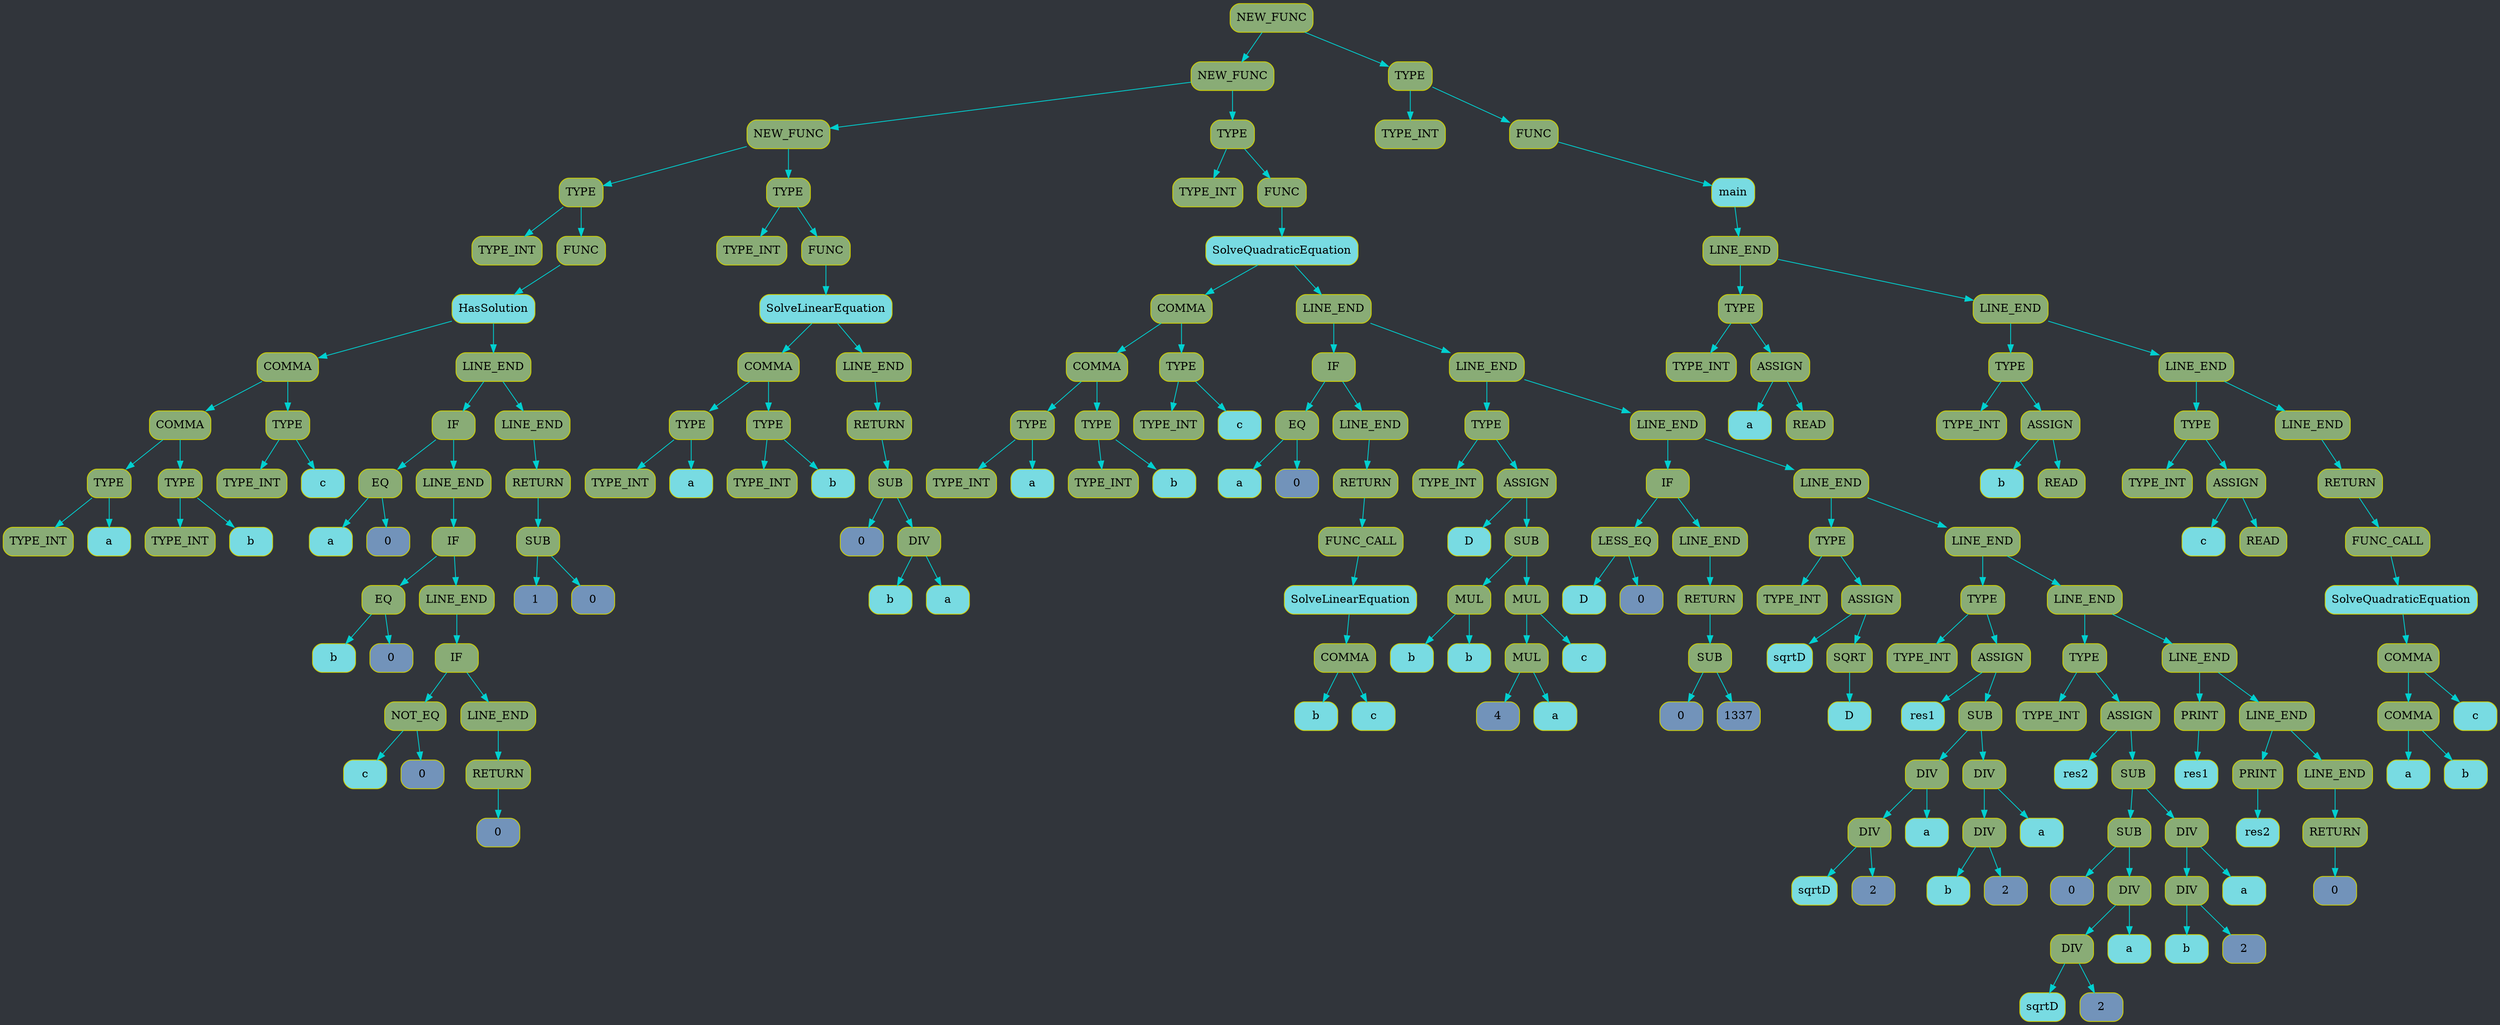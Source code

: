 digraph G{
rankdir=TB;
graph [bgcolor="#31353b"];
edge[color="#00D0D0"];
node0x133904170[shape=Mrecord, style=filled, fillcolor="#89AC76", label = "NEW_FUNC", color = "#D0D000"];
node0x1338043b0[shape=Mrecord, style=filled, fillcolor="#89AC76", label = "NEW_FUNC", color = "#D0D000"];
node0x132613540[shape=Mrecord, style=filled, fillcolor="#89AC76", label = "NEW_FUNC", color = "#D0D000"];
node0x1326139c0[shape=Mrecord, style=filled, fillcolor="#89AC76", label = "TYPE", color = "#D0D000"];
node0x132708950[shape=Mrecord, style=filled, fillcolor="#89AC76", label = "TYPE_INT", color = "#D0D000"];
node0x1327089a0[shape=Mrecord, style=filled, fillcolor="#89AC76", label = "FUNC", color = "#D0D000"];
node0x132708980[shape=Mrecord, style=filled, fillcolor="#78DBE2", label = "HasSolution", color = "#D0D000"];
node0x132708b30[shape=Mrecord, style=filled, fillcolor="#89AC76", label = "COMMA", color = "#D0D000"];
node0x132708aa0[shape=Mrecord, style=filled, fillcolor="#89AC76", label = "COMMA", color = "#D0D000"];
node0x132708a10[shape=Mrecord, style=filled, fillcolor="#89AC76", label = "TYPE", color = "#D0D000"];
node0x1327089c0[shape=Mrecord, style=filled, fillcolor="#89AC76", label = "TYPE_INT", color = "#D0D000"];
node0x1327089f0[shape=Mrecord, style=filled, fillcolor="#78DBE2", label = "a", color = "#D0D000"];
node0x132708a80[shape=Mrecord, style=filled, fillcolor="#89AC76", label = "TYPE", color = "#D0D000"];
node0x132708a30[shape=Mrecord, style=filled, fillcolor="#89AC76", label = "TYPE_INT", color = "#D0D000"];
node0x132708a60[shape=Mrecord, style=filled, fillcolor="#78DBE2", label = "b", color = "#D0D000"];
node0x132708b10[shape=Mrecord, style=filled, fillcolor="#89AC76", label = "TYPE", color = "#D0D000"];
node0x132708ac0[shape=Mrecord, style=filled, fillcolor="#89AC76", label = "TYPE_INT", color = "#D0D000"];
node0x132708af0[shape=Mrecord, style=filled, fillcolor="#78DBE2", label = "c", color = "#D0D000"];
node0x132708b50[shape=Mrecord, style=filled, fillcolor="#89AC76", label = "LINE_END", color = "#D0D000"];
node0x132613950[shape=Mrecord, style=filled, fillcolor="#89AC76", label = "IF", color = "#D0D000"];
node0x132708bc0[shape=Mrecord, style=filled, fillcolor="#89AC76", label = "EQ", color = "#D0D000"];
node0x132708b80[shape=Mrecord, style=filled, fillcolor="#78DBE2", label = "a", color = "#D0D000"];
node0x132708ba0[shape=Mrecord, style=filled, fillcolor="#7293ba", label = "0", color = "#D0D000"];
node0x132708be0[shape=Mrecord, style=filled, fillcolor="#89AC76", label = "LINE_END", color = "#D0D000"];
node0x132613930[shape=Mrecord, style=filled, fillcolor="#89AC76", label = "IF", color = "#D0D000"];
node0x132708c50[shape=Mrecord, style=filled, fillcolor="#89AC76", label = "EQ", color = "#D0D000"];
node0x132708c10[shape=Mrecord, style=filled, fillcolor="#78DBE2", label = "b", color = "#D0D000"];
node0x132708c30[shape=Mrecord, style=filled, fillcolor="#7293ba", label = "0", color = "#D0D000"];
node0x132708c70[shape=Mrecord, style=filled, fillcolor="#89AC76", label = "LINE_END", color = "#D0D000"];
node0x132613210[shape=Mrecord, style=filled, fillcolor="#89AC76", label = "IF", color = "#D0D000"];
node0x132708ce0[shape=Mrecord, style=filled, fillcolor="#89AC76", label = "NOT_EQ", color = "#D0D000"];
node0x132708ca0[shape=Mrecord, style=filled, fillcolor="#78DBE2", label = "c", color = "#D0D000"];
node0x132708cc0[shape=Mrecord, style=filled, fillcolor="#7293ba", label = "0", color = "#D0D000"];
node0x132708d00[shape=Mrecord, style=filled, fillcolor="#89AC76", label = "LINE_END", color = "#D0D000"];
node0x1326137e0[shape=Mrecord, style=filled, fillcolor="#89AC76", label = "RETURN", color = "#D0D000"];
node0x1326132c0[shape=Mrecord, style=filled, fillcolor="#7293ba", label = "0", color = "#D0D000"];
node0x132612d70[shape=Mrecord, style=filled, fillcolor="#89AC76", label = "LINE_END", color = "#D0D000"];
node0x1326139a0[shape=Mrecord, style=filled, fillcolor="#89AC76", label = "RETURN", color = "#D0D000"];
node0x132613440[shape=Mrecord, style=filled, fillcolor="#89AC76", label = "SUB", color = "#D0D000"];
node0x132612d90[shape=Mrecord, style=filled, fillcolor="#7293ba", label = "1", color = "#D0D000"];
node0x132613420[shape=Mrecord, style=filled, fillcolor="#7293ba", label = "0", color = "#D0D000"];
node0x132613520[shape=Mrecord, style=filled, fillcolor="#89AC76", label = "TYPE", color = "#D0D000"];
node0x132612910[shape=Mrecord, style=filled, fillcolor="#89AC76", label = "TYPE_INT", color = "#D0D000"];
node0x132613f00[shape=Mrecord, style=filled, fillcolor="#89AC76", label = "FUNC", color = "#D0D000"];
node0x132612950[shape=Mrecord, style=filled, fillcolor="#78DBE2", label = "SolveLinearEquation", color = "#D0D000"];
node0x132613a70[shape=Mrecord, style=filled, fillcolor="#89AC76", label = "COMMA", color = "#D0D000"];
node0x132613830[shape=Mrecord, style=filled, fillcolor="#89AC76", label = "TYPE", color = "#D0D000"];
node0x132613f20[shape=Mrecord, style=filled, fillcolor="#89AC76", label = "TYPE_INT", color = "#D0D000"];
node0x132613f40[shape=Mrecord, style=filled, fillcolor="#78DBE2", label = "a", color = "#D0D000"];
node0x132613890[shape=Mrecord, style=filled, fillcolor="#89AC76", label = "TYPE", color = "#D0D000"];
node0x132613850[shape=Mrecord, style=filled, fillcolor="#89AC76", label = "TYPE_INT", color = "#D0D000"];
node0x132613870[shape=Mrecord, style=filled, fillcolor="#78DBE2", label = "b", color = "#D0D000"];
node0x132613a90[shape=Mrecord, style=filled, fillcolor="#89AC76", label = "LINE_END", color = "#D0D000"];
node0x132613500[shape=Mrecord, style=filled, fillcolor="#89AC76", label = "RETURN", color = "#D0D000"];
node0x1326134e0[shape=Mrecord, style=filled, fillcolor="#89AC76", label = "SUB", color = "#D0D000"];
node0x132613ab0[shape=Mrecord, style=filled, fillcolor="#7293ba", label = "0", color = "#D0D000"];
node0x132613b10[shape=Mrecord, style=filled, fillcolor="#89AC76", label = "DIV", color = "#D0D000"];
node0x132613ad0[shape=Mrecord, style=filled, fillcolor="#78DBE2", label = "b", color = "#D0D000"];
node0x132613af0[shape=Mrecord, style=filled, fillcolor="#78DBE2", label = "a", color = "#D0D000"];
node0x133804390[shape=Mrecord, style=filled, fillcolor="#89AC76", label = "TYPE", color = "#D0D000"];
node0x132613580[shape=Mrecord, style=filled, fillcolor="#89AC76", label = "TYPE_INT", color = "#D0D000"];
node0x1326143b0[shape=Mrecord, style=filled, fillcolor="#89AC76", label = "FUNC", color = "#D0D000"];
node0x132614390[shape=Mrecord, style=filled, fillcolor="#78DBE2", label = "SolveQuadraticEquation", color = "#D0D000"];
node0x132613c20[shape=Mrecord, style=filled, fillcolor="#89AC76", label = "COMMA", color = "#D0D000"];
node0x132613ba0[shape=Mrecord, style=filled, fillcolor="#89AC76", label = "COMMA", color = "#D0D000"];
node0x132614410[shape=Mrecord, style=filled, fillcolor="#89AC76", label = "TYPE", color = "#D0D000"];
node0x1326143d0[shape=Mrecord, style=filled, fillcolor="#89AC76", label = "TYPE_INT", color = "#D0D000"];
node0x1326143f0[shape=Mrecord, style=filled, fillcolor="#78DBE2", label = "a", color = "#D0D000"];
node0x132613b80[shape=Mrecord, style=filled, fillcolor="#89AC76", label = "TYPE", color = "#D0D000"];
node0x132614430[shape=Mrecord, style=filled, fillcolor="#89AC76", label = "TYPE_INT", color = "#D0D000"];
node0x132613b60[shape=Mrecord, style=filled, fillcolor="#78DBE2", label = "b", color = "#D0D000"];
node0x132613c00[shape=Mrecord, style=filled, fillcolor="#89AC76", label = "TYPE", color = "#D0D000"];
node0x132613bc0[shape=Mrecord, style=filled, fillcolor="#89AC76", label = "TYPE_INT", color = "#D0D000"];
node0x132613be0[shape=Mrecord, style=filled, fillcolor="#78DBE2", label = "c", color = "#D0D000"];
node0x132613c40[shape=Mrecord, style=filled, fillcolor="#89AC76", label = "LINE_END", color = "#D0D000"];
node0x132614d60[shape=Mrecord, style=filled, fillcolor="#89AC76", label = "IF", color = "#D0D000"];
node0x132614c30[shape=Mrecord, style=filled, fillcolor="#89AC76", label = "EQ", color = "#D0D000"];
node0x132614bf0[shape=Mrecord, style=filled, fillcolor="#78DBE2", label = "a", color = "#D0D000"];
node0x132614c10[shape=Mrecord, style=filled, fillcolor="#7293ba", label = "0", color = "#D0D000"];
node0x132614c50[shape=Mrecord, style=filled, fillcolor="#89AC76", label = "LINE_END", color = "#D0D000"];
node0x132614d40[shape=Mrecord, style=filled, fillcolor="#89AC76", label = "RETURN", color = "#D0D000"];
node0x132614d10[shape=Mrecord, style=filled, fillcolor="#89AC76", label = "FUNC_CALL", color = "#D0D000"];
node0x132614c90[shape=Mrecord, style=filled, fillcolor="#78DBE2", label = "SolveLinearEquation", color = "#D0D000"];
node0x132614cf0[shape=Mrecord, style=filled, fillcolor="#89AC76", label = "COMMA", color = "#D0D000"];
node0x132614cb0[shape=Mrecord, style=filled, fillcolor="#78DBE2", label = "b", color = "#D0D000"];
node0x132614cd0[shape=Mrecord, style=filled, fillcolor="#78DBE2", label = "c", color = "#D0D000"];
node0x132614d80[shape=Mrecord, style=filled, fillcolor="#89AC76", label = "LINE_END", color = "#D0D000"];
node0x132614f30[shape=Mrecord, style=filled, fillcolor="#89AC76", label = "TYPE", color = "#D0D000"];
node0x132614da0[shape=Mrecord, style=filled, fillcolor="#89AC76", label = "TYPE_INT", color = "#D0D000"];
node0x132614f10[shape=Mrecord, style=filled, fillcolor="#89AC76", label = "ASSIGN", color = "#D0D000"];
node0x132614dc0[shape=Mrecord, style=filled, fillcolor="#78DBE2", label = "D", color = "#D0D000"];
node0x132614ef0[shape=Mrecord, style=filled, fillcolor="#89AC76", label = "SUB", color = "#D0D000"];
node0x132614e20[shape=Mrecord, style=filled, fillcolor="#89AC76", label = "MUL", color = "#D0D000"];
node0x132614de0[shape=Mrecord, style=filled, fillcolor="#78DBE2", label = "b", color = "#D0D000"];
node0x132614e00[shape=Mrecord, style=filled, fillcolor="#78DBE2", label = "b", color = "#D0D000"];
node0x132614ed0[shape=Mrecord, style=filled, fillcolor="#89AC76", label = "MUL", color = "#D0D000"];
node0x132614e80[shape=Mrecord, style=filled, fillcolor="#89AC76", label = "MUL", color = "#D0D000"];
node0x132614e40[shape=Mrecord, style=filled, fillcolor="#7293ba", label = "4", color = "#D0D000"];
node0x132614e60[shape=Mrecord, style=filled, fillcolor="#78DBE2", label = "a", color = "#D0D000"];
node0x132614eb0[shape=Mrecord, style=filled, fillcolor="#78DBE2", label = "c", color = "#D0D000"];
node0x132614f50[shape=Mrecord, style=filled, fillcolor="#89AC76", label = "LINE_END", color = "#D0D000"];
node0x132615080[shape=Mrecord, style=filled, fillcolor="#89AC76", label = "IF", color = "#D0D000"];
node0x132614fc0[shape=Mrecord, style=filled, fillcolor="#89AC76", label = "LESS_EQ", color = "#D0D000"];
node0x132614f80[shape=Mrecord, style=filled, fillcolor="#78DBE2", label = "D", color = "#D0D000"];
node0x132614fa0[shape=Mrecord, style=filled, fillcolor="#7293ba", label = "0", color = "#D0D000"];
node0x132614fe0[shape=Mrecord, style=filled, fillcolor="#89AC76", label = "LINE_END", color = "#D0D000"];
node0x132615060[shape=Mrecord, style=filled, fillcolor="#89AC76", label = "RETURN", color = "#D0D000"];
node0x132615040[shape=Mrecord, style=filled, fillcolor="#89AC76", label = "SUB", color = "#D0D000"];
node0x132615000[shape=Mrecord, style=filled, fillcolor="#7293ba", label = "0", color = "#D0D000"];
node0x132615020[shape=Mrecord, style=filled, fillcolor="#7293ba", label = "1337", color = "#D0D000"];
node0x1326150a0[shape=Mrecord, style=filled, fillcolor="#89AC76", label = "LINE_END", color = "#D0D000"];
node0x132615180[shape=Mrecord, style=filled, fillcolor="#89AC76", label = "TYPE", color = "#D0D000"];
node0x1326150c0[shape=Mrecord, style=filled, fillcolor="#89AC76", label = "TYPE_INT", color = "#D0D000"];
node0x132615160[shape=Mrecord, style=filled, fillcolor="#89AC76", label = "ASSIGN", color = "#D0D000"];
node0x1326150f0[shape=Mrecord, style=filled, fillcolor="#78DBE2", label = "sqrtD", color = "#D0D000"];
node0x132615140[shape=Mrecord, style=filled, fillcolor="#89AC76", label = "SQRT", color = "#D0D000"];
node0x132615120[shape=Mrecord, style=filled, fillcolor="#78DBE2", label = "D", color = "#D0D000"];
node0x1326151a0[shape=Mrecord, style=filled, fillcolor="#89AC76", label = "LINE_END", color = "#D0D000"];
node0x1326153d0[shape=Mrecord, style=filled, fillcolor="#89AC76", label = "TYPE", color = "#D0D000"];
node0x1326151c0[shape=Mrecord, style=filled, fillcolor="#89AC76", label = "TYPE_INT", color = "#D0D000"];
node0x1326153b0[shape=Mrecord, style=filled, fillcolor="#89AC76", label = "ASSIGN", color = "#D0D000"];
node0x1326151f0[shape=Mrecord, style=filled, fillcolor="#78DBE2", label = "res1", color = "#D0D000"];
node0x132615390[shape=Mrecord, style=filled, fillcolor="#89AC76", label = "SUB", color = "#D0D000"];
node0x1326152b0[shape=Mrecord, style=filled, fillcolor="#89AC76", label = "DIV", color = "#D0D000"];
node0x132615260[shape=Mrecord, style=filled, fillcolor="#89AC76", label = "DIV", color = "#D0D000"];
node0x132615220[shape=Mrecord, style=filled, fillcolor="#78DBE2", label = "sqrtD", color = "#D0D000"];
node0x132615240[shape=Mrecord, style=filled, fillcolor="#7293ba", label = "2", color = "#D0D000"];
node0x132615290[shape=Mrecord, style=filled, fillcolor="#78DBE2", label = "a", color = "#D0D000"];
node0x132615370[shape=Mrecord, style=filled, fillcolor="#89AC76", label = "DIV", color = "#D0D000"];
node0x132615320[shape=Mrecord, style=filled, fillcolor="#89AC76", label = "DIV", color = "#D0D000"];
node0x1326152e0[shape=Mrecord, style=filled, fillcolor="#78DBE2", label = "b", color = "#D0D000"];
node0x132615300[shape=Mrecord, style=filled, fillcolor="#7293ba", label = "2", color = "#D0D000"];
node0x132615350[shape=Mrecord, style=filled, fillcolor="#78DBE2", label = "a", color = "#D0D000"];
node0x1326153f0[shape=Mrecord, style=filled, fillcolor="#89AC76", label = "LINE_END", color = "#D0D000"];
node0x133804230[shape=Mrecord, style=filled, fillcolor="#89AC76", label = "TYPE", color = "#D0D000"];
node0x132615410[shape=Mrecord, style=filled, fillcolor="#89AC76", label = "TYPE_INT", color = "#D0D000"];
node0x133804210[shape=Mrecord, style=filled, fillcolor="#89AC76", label = "ASSIGN", color = "#D0D000"];
node0x132615440[shape=Mrecord, style=filled, fillcolor="#78DBE2", label = "res2", color = "#D0D000"];
node0x1338041f0[shape=Mrecord, style=filled, fillcolor="#89AC76", label = "SUB", color = "#D0D000"];
node0x133804110[shape=Mrecord, style=filled, fillcolor="#89AC76", label = "SUB", color = "#D0D000"];
node0x132615460[shape=Mrecord, style=filled, fillcolor="#7293ba", label = "0", color = "#D0D000"];
node0x1338040f0[shape=Mrecord, style=filled, fillcolor="#89AC76", label = "DIV", color = "#D0D000"];
node0x1338040a0[shape=Mrecord, style=filled, fillcolor="#89AC76", label = "DIV", color = "#D0D000"];
node0x132615490[shape=Mrecord, style=filled, fillcolor="#78DBE2", label = "sqrtD", color = "#D0D000"];
node0x133804080[shape=Mrecord, style=filled, fillcolor="#7293ba", label = "2", color = "#D0D000"];
node0x1338040d0[shape=Mrecord, style=filled, fillcolor="#78DBE2", label = "a", color = "#D0D000"];
node0x1338041d0[shape=Mrecord, style=filled, fillcolor="#89AC76", label = "DIV", color = "#D0D000"];
node0x133804180[shape=Mrecord, style=filled, fillcolor="#89AC76", label = "DIV", color = "#D0D000"];
node0x133804140[shape=Mrecord, style=filled, fillcolor="#78DBE2", label = "b", color = "#D0D000"];
node0x133804160[shape=Mrecord, style=filled, fillcolor="#7293ba", label = "2", color = "#D0D000"];
node0x1338041b0[shape=Mrecord, style=filled, fillcolor="#78DBE2", label = "a", color = "#D0D000"];
node0x133804250[shape=Mrecord, style=filled, fillcolor="#89AC76", label = "LINE_END", color = "#D0D000"];
node0x1338042a0[shape=Mrecord, style=filled, fillcolor="#89AC76", label = "PRINT", color = "#D0D000"];
node0x133804280[shape=Mrecord, style=filled, fillcolor="#78DBE2", label = "res1", color = "#D0D000"];
node0x1338042c0[shape=Mrecord, style=filled, fillcolor="#89AC76", label = "LINE_END", color = "#D0D000"];
node0x133804310[shape=Mrecord, style=filled, fillcolor="#89AC76", label = "PRINT", color = "#D0D000"];
node0x1338042f0[shape=Mrecord, style=filled, fillcolor="#78DBE2", label = "res2", color = "#D0D000"];
node0x133804330[shape=Mrecord, style=filled, fillcolor="#89AC76", label = "LINE_END", color = "#D0D000"];
node0x133804370[shape=Mrecord, style=filled, fillcolor="#89AC76", label = "RETURN", color = "#D0D000"];
node0x133804350[shape=Mrecord, style=filled, fillcolor="#7293ba", label = "0", color = "#D0D000"];
node0x133904150[shape=Mrecord, style=filled, fillcolor="#89AC76", label = "TYPE", color = "#D0D000"];
node0x1338043f0[shape=Mrecord, style=filled, fillcolor="#89AC76", label = "TYPE_INT", color = "#D0D000"];
node0x133804440[shape=Mrecord, style=filled, fillcolor="#89AC76", label = "FUNC", color = "#D0D000"];
node0x133804420[shape=Mrecord, style=filled, fillcolor="#78DBE2", label = "main", color = "#D0D000"];
node0x133804460[shape=Mrecord, style=filled, fillcolor="#89AC76", label = "LINE_END", color = "#D0D000"];
node0x133804510[shape=Mrecord, style=filled, fillcolor="#89AC76", label = "TYPE", color = "#D0D000"];
node0x133804480[shape=Mrecord, style=filled, fillcolor="#89AC76", label = "TYPE_INT", color = "#D0D000"];
node0x1338044f0[shape=Mrecord, style=filled, fillcolor="#89AC76", label = "ASSIGN", color = "#D0D000"];
node0x1338044b0[shape=Mrecord, style=filled, fillcolor="#78DBE2", label = "a", color = "#D0D000"];
node0x1338044d0[shape=Mrecord, style=filled, fillcolor="#89AC76", label = "READ", color = "#D0D000"];
node0x133804530[shape=Mrecord, style=filled, fillcolor="#89AC76", label = "LINE_END", color = "#D0D000"];
node0x1338045e0[shape=Mrecord, style=filled, fillcolor="#89AC76", label = "TYPE", color = "#D0D000"];
node0x133804550[shape=Mrecord, style=filled, fillcolor="#89AC76", label = "TYPE_INT", color = "#D0D000"];
node0x1338045c0[shape=Mrecord, style=filled, fillcolor="#89AC76", label = "ASSIGN", color = "#D0D000"];
node0x133804580[shape=Mrecord, style=filled, fillcolor="#78DBE2", label = "b", color = "#D0D000"];
node0x1338045a0[shape=Mrecord, style=filled, fillcolor="#89AC76", label = "READ", color = "#D0D000"];
node0x133804600[shape=Mrecord, style=filled, fillcolor="#89AC76", label = "LINE_END", color = "#D0D000"];
node0x1338046b0[shape=Mrecord, style=filled, fillcolor="#89AC76", label = "TYPE", color = "#D0D000"];
node0x133804620[shape=Mrecord, style=filled, fillcolor="#89AC76", label = "TYPE_INT", color = "#D0D000"];
node0x133804690[shape=Mrecord, style=filled, fillcolor="#89AC76", label = "ASSIGN", color = "#D0D000"];
node0x133804650[shape=Mrecord, style=filled, fillcolor="#78DBE2", label = "c", color = "#D0D000"];
node0x133804670[shape=Mrecord, style=filled, fillcolor="#89AC76", label = "READ", color = "#D0D000"];
node0x1338046d0[shape=Mrecord, style=filled, fillcolor="#89AC76", label = "LINE_END", color = "#D0D000"];
node0x133904130[shape=Mrecord, style=filled, fillcolor="#89AC76", label = "RETURN", color = "#D0D000"];
node0x133904110[shape=Mrecord, style=filled, fillcolor="#89AC76", label = "FUNC_CALL", color = "#D0D000"];
node0x133804710[shape=Mrecord, style=filled, fillcolor="#78DBE2", label = "SolveQuadraticEquation", color = "#D0D000"];
node0x1339040f0[shape=Mrecord, style=filled, fillcolor="#89AC76", label = "COMMA", color = "#D0D000"];
node0x1339040a0[shape=Mrecord, style=filled, fillcolor="#89AC76", label = "COMMA", color = "#D0D000"];
node0x133804740[shape=Mrecord, style=filled, fillcolor="#78DBE2", label = "a", color = "#D0D000"];
node0x133904080[shape=Mrecord, style=filled, fillcolor="#78DBE2", label = "b", color = "#D0D000"];
node0x1339040d0[shape=Mrecord, style=filled, fillcolor="#78DBE2", label = "c", color = "#D0D000"];
node0x133904170;
node0x133904170->node0x1338043b0;
node0x1338043b0->node0x132613540;
node0x132613540->node0x1326139c0;
node0x1326139c0->node0x132708950;


node0x1326139c0->node0x1327089a0;
node0x1327089a0->node0x132708980;
node0x132708980->node0x132708b30;
node0x132708b30->node0x132708aa0;
node0x132708aa0->node0x132708a10;
node0x132708a10->node0x1327089c0;


node0x132708a10->node0x1327089f0;


node0x132708aa0->node0x132708a80;
node0x132708a80->node0x132708a30;


node0x132708a80->node0x132708a60;


node0x132708b30->node0x132708b10;
node0x132708b10->node0x132708ac0;


node0x132708b10->node0x132708af0;


node0x132708980->node0x132708b50;
node0x132708b50->node0x132613950;
node0x132613950->node0x132708bc0;
node0x132708bc0->node0x132708b80;


node0x132708bc0->node0x132708ba0;


node0x132613950->node0x132708be0;
node0x132708be0->node0x132613930;
node0x132613930->node0x132708c50;
node0x132708c50->node0x132708c10;


node0x132708c50->node0x132708c30;


node0x132613930->node0x132708c70;
node0x132708c70->node0x132613210;
node0x132613210->node0x132708ce0;
node0x132708ce0->node0x132708ca0;


node0x132708ce0->node0x132708cc0;


node0x132613210->node0x132708d00;
node0x132708d00->node0x1326137e0;
node0x1326137e0->node0x1326132c0;






node0x132708b50->node0x132612d70;
node0x132612d70->node0x1326139a0;
node0x1326139a0->node0x132613440;
node0x132613440->node0x132612d90;


node0x132613440->node0x132613420;





node0x132613540->node0x132613520;
node0x132613520->node0x132612910;


node0x132613520->node0x132613f00;
node0x132613f00->node0x132612950;
node0x132612950->node0x132613a70;
node0x132613a70->node0x132613830;
node0x132613830->node0x132613f20;


node0x132613830->node0x132613f40;


node0x132613a70->node0x132613890;
node0x132613890->node0x132613850;


node0x132613890->node0x132613870;


node0x132612950->node0x132613a90;
node0x132613a90->node0x132613500;
node0x132613500->node0x1326134e0;
node0x1326134e0->node0x132613ab0;


node0x1326134e0->node0x132613b10;
node0x132613b10->node0x132613ad0;


node0x132613b10->node0x132613af0;





node0x1338043b0->node0x133804390;
node0x133804390->node0x132613580;


node0x133804390->node0x1326143b0;
node0x1326143b0->node0x132614390;
node0x132614390->node0x132613c20;
node0x132613c20->node0x132613ba0;
node0x132613ba0->node0x132614410;
node0x132614410->node0x1326143d0;


node0x132614410->node0x1326143f0;


node0x132613ba0->node0x132613b80;
node0x132613b80->node0x132614430;


node0x132613b80->node0x132613b60;


node0x132613c20->node0x132613c00;
node0x132613c00->node0x132613bc0;


node0x132613c00->node0x132613be0;


node0x132614390->node0x132613c40;
node0x132613c40->node0x132614d60;
node0x132614d60->node0x132614c30;
node0x132614c30->node0x132614bf0;


node0x132614c30->node0x132614c10;


node0x132614d60->node0x132614c50;
node0x132614c50->node0x132614d40;
node0x132614d40->node0x132614d10;
node0x132614d10->node0x132614c90;
node0x132614c90->node0x132614cf0;
node0x132614cf0->node0x132614cb0;


node0x132614cf0->node0x132614cd0;






node0x132613c40->node0x132614d80;
node0x132614d80->node0x132614f30;
node0x132614f30->node0x132614da0;


node0x132614f30->node0x132614f10;
node0x132614f10->node0x132614dc0;


node0x132614f10->node0x132614ef0;
node0x132614ef0->node0x132614e20;
node0x132614e20->node0x132614de0;


node0x132614e20->node0x132614e00;


node0x132614ef0->node0x132614ed0;
node0x132614ed0->node0x132614e80;
node0x132614e80->node0x132614e40;


node0x132614e80->node0x132614e60;


node0x132614ed0->node0x132614eb0;


node0x132614d80->node0x132614f50;
node0x132614f50->node0x132615080;
node0x132615080->node0x132614fc0;
node0x132614fc0->node0x132614f80;


node0x132614fc0->node0x132614fa0;


node0x132615080->node0x132614fe0;
node0x132614fe0->node0x132615060;
node0x132615060->node0x132615040;
node0x132615040->node0x132615000;


node0x132615040->node0x132615020;




node0x132614f50->node0x1326150a0;
node0x1326150a0->node0x132615180;
node0x132615180->node0x1326150c0;


node0x132615180->node0x132615160;
node0x132615160->node0x1326150f0;


node0x132615160->node0x132615140;
node0x132615140->node0x132615120;



node0x1326150a0->node0x1326151a0;
node0x1326151a0->node0x1326153d0;
node0x1326153d0->node0x1326151c0;


node0x1326153d0->node0x1326153b0;
node0x1326153b0->node0x1326151f0;


node0x1326153b0->node0x132615390;
node0x132615390->node0x1326152b0;
node0x1326152b0->node0x132615260;
node0x132615260->node0x132615220;


node0x132615260->node0x132615240;


node0x1326152b0->node0x132615290;


node0x132615390->node0x132615370;
node0x132615370->node0x132615320;
node0x132615320->node0x1326152e0;


node0x132615320->node0x132615300;


node0x132615370->node0x132615350;


node0x1326151a0->node0x1326153f0;
node0x1326153f0->node0x133804230;
node0x133804230->node0x132615410;


node0x133804230->node0x133804210;
node0x133804210->node0x132615440;


node0x133804210->node0x1338041f0;
node0x1338041f0->node0x133804110;
node0x133804110->node0x132615460;


node0x133804110->node0x1338040f0;
node0x1338040f0->node0x1338040a0;
node0x1338040a0->node0x132615490;


node0x1338040a0->node0x133804080;


node0x1338040f0->node0x1338040d0;


node0x1338041f0->node0x1338041d0;
node0x1338041d0->node0x133804180;
node0x133804180->node0x133804140;


node0x133804180->node0x133804160;


node0x1338041d0->node0x1338041b0;


node0x1326153f0->node0x133804250;
node0x133804250->node0x1338042a0;
node0x1338042a0->node0x133804280;



node0x133804250->node0x1338042c0;
node0x1338042c0->node0x133804310;
node0x133804310->node0x1338042f0;



node0x1338042c0->node0x133804330;
node0x133804330->node0x133804370;
node0x133804370->node0x133804350;





node0x133904170->node0x133904150;
node0x133904150->node0x1338043f0;


node0x133904150->node0x133804440;
node0x133804440->node0x133804420;

node0x133804420->node0x133804460;
node0x133804460->node0x133804510;
node0x133804510->node0x133804480;


node0x133804510->node0x1338044f0;
node0x1338044f0->node0x1338044b0;


node0x1338044f0->node0x1338044d0;


node0x133804460->node0x133804530;
node0x133804530->node0x1338045e0;
node0x1338045e0->node0x133804550;


node0x1338045e0->node0x1338045c0;
node0x1338045c0->node0x133804580;


node0x1338045c0->node0x1338045a0;


node0x133804530->node0x133804600;
node0x133804600->node0x1338046b0;
node0x1338046b0->node0x133804620;


node0x1338046b0->node0x133804690;
node0x133804690->node0x133804650;


node0x133804690->node0x133804670;


node0x133804600->node0x1338046d0;
node0x1338046d0->node0x133904130;
node0x133904130->node0x133904110;
node0x133904110->node0x133804710;
node0x133804710->node0x1339040f0;
node0x1339040f0->node0x1339040a0;
node0x1339040a0->node0x133804740;


node0x1339040a0->node0x133904080;


node0x1339040f0->node0x1339040d0;








}
